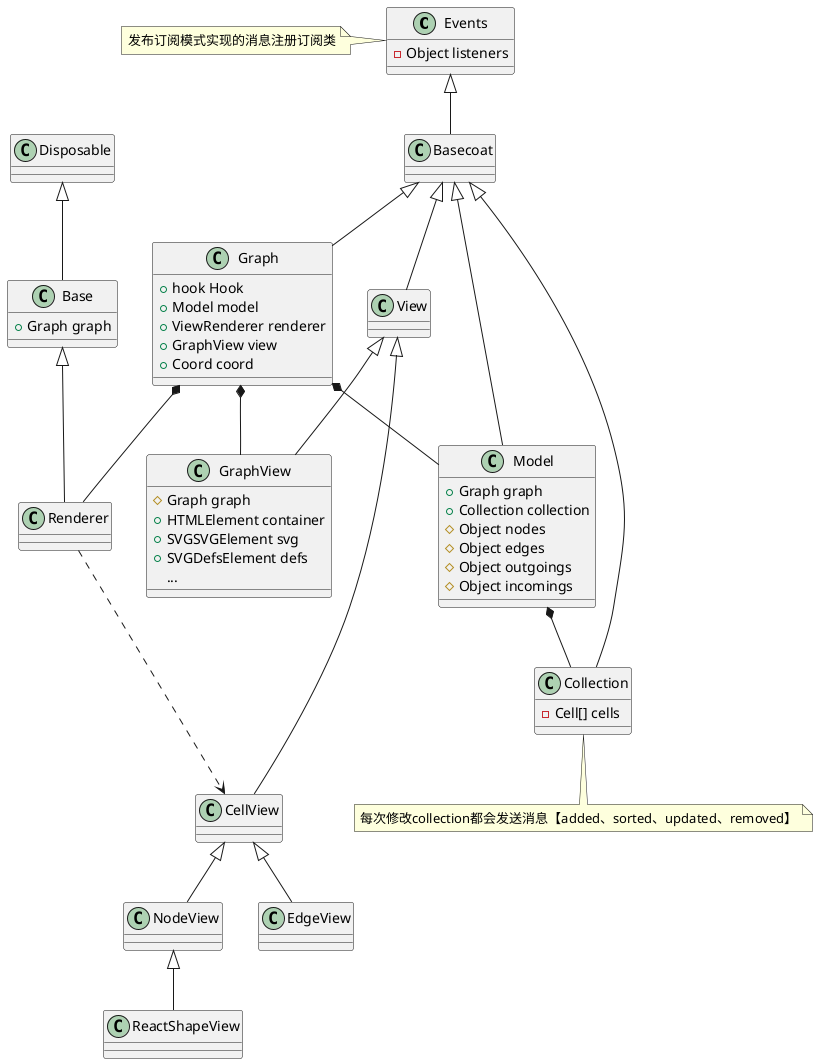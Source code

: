 @startuml X6关键类
class Events {
    - Object listeners
}

note left: 发布订阅模式实现的消息注册订阅类

Events <|-- Basecoat
class Basecoat {}

Basecoat <|-- Collection
class Collection {
    - Cell[] cells
}

note bottom: 每次修改collection都会发送消息【added、sorted、updated、removed】

Basecoat <|-- Model
Model *-- Collection
class Model {
    + Graph graph
    + Collection collection
    # Object nodes
    # Object edges
    # Object outgoings
    # Object incomings
}

Disposable <|-- Base
class Base {
    + Graph graph
}
Base <|-- Renderer

Basecoat <|-- View
View <|-- GraphView
class GraphView {
    # Graph graph
    + HTMLElement container
    + SVGSVGElement svg
    + SVGDefsElement defs
    ...
}
View <|-- CellView
class CellView {}
CellView <|-- NodeView
class NodeView {}
CellView <|-- EdgeView
class EdgeView {}
NodeView <|-- ReactShapeView
class ReactShapeView {}

Renderer ...> CellView

Basecoat <|-- Graph
Graph *-- Model
Graph *-- Renderer
Graph *-- GraphView
class Graph {
    + hook Hook
    + Model model
    + ViewRenderer renderer
    + GraphView view
    + Coord coord
}
@enduml